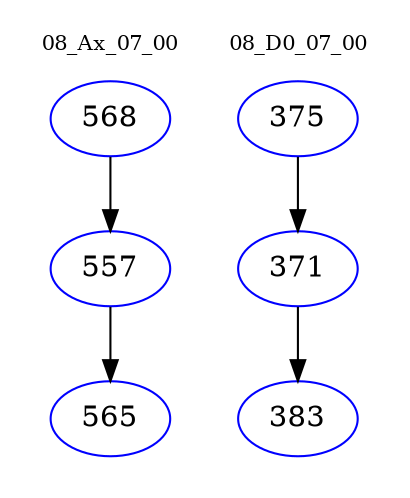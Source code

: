 digraph{
subgraph cluster_0 {
color = white
label = "08_Ax_07_00";
fontsize=10;
T0_568 [label="568", color="blue"]
T0_568 -> T0_557 [color="black"]
T0_557 [label="557", color="blue"]
T0_557 -> T0_565 [color="black"]
T0_565 [label="565", color="blue"]
}
subgraph cluster_1 {
color = white
label = "08_D0_07_00";
fontsize=10;
T1_375 [label="375", color="blue"]
T1_375 -> T1_371 [color="black"]
T1_371 [label="371", color="blue"]
T1_371 -> T1_383 [color="black"]
T1_383 [label="383", color="blue"]
}
}
